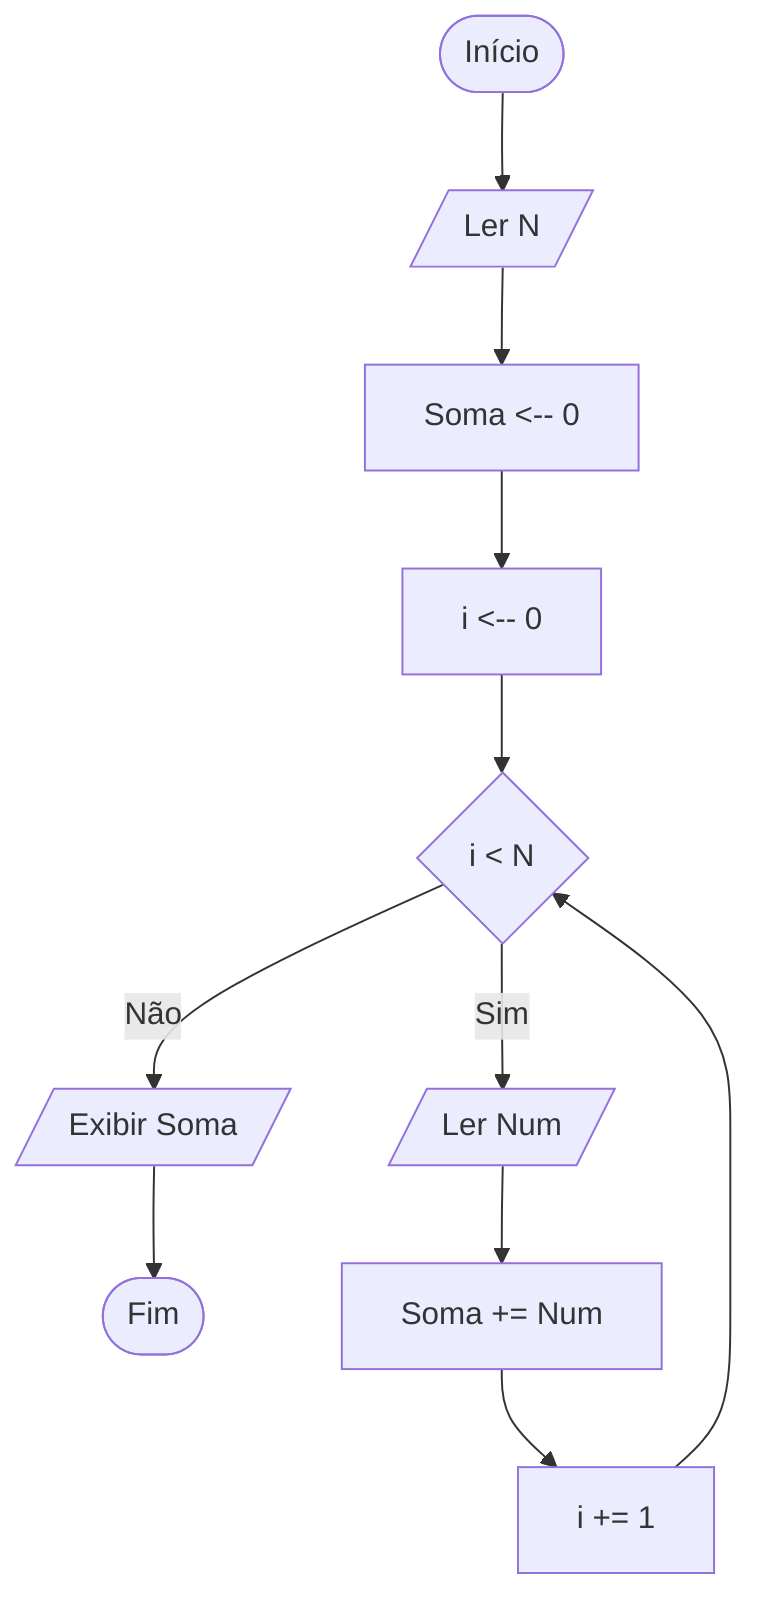 %% Soma de N números. Exemplo: 10, fazer depuração.
%% N é o número de números que quero somar
%% Num é o número que introduzimos que será somado às demais entradas


flowchart TD
    A([Início]) --> B[/Ler N/]
    B --> C[Soma <-- 0]
    C --> D[i <-- 0]

    D --> E{i < N}
    E -- Não --> F[/Exibir Soma/] --> G([Fim])
    E -- Sim --> H[/Ler Num/]
    H --> I[Soma += Num]
    I --> J[i += 1] --> E